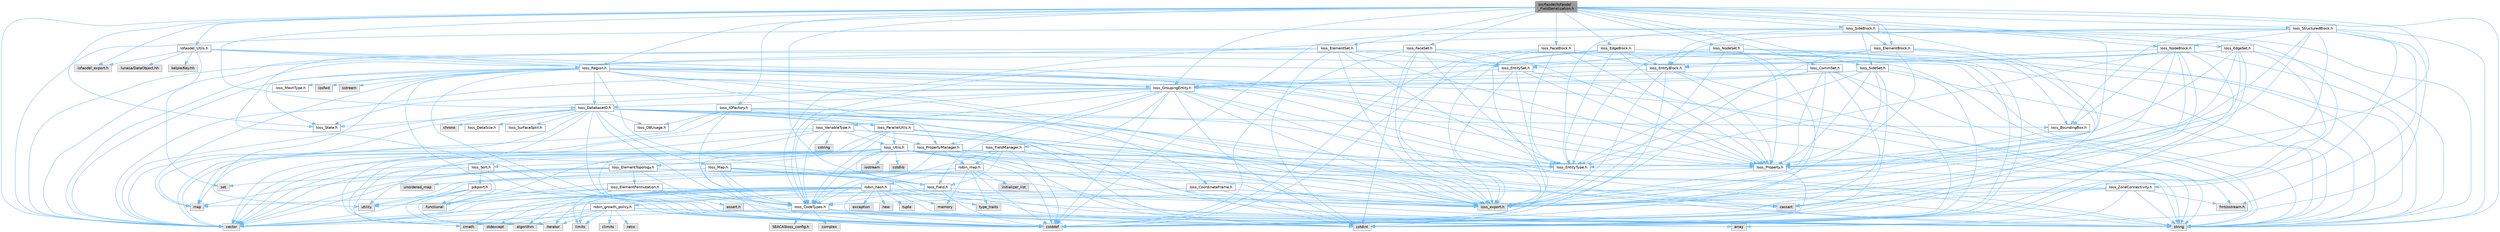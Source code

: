 digraph "src/faodel/Iofaodel_FieldSerialization.h"
{
 // INTERACTIVE_SVG=YES
 // LATEX_PDF_SIZE
  bgcolor="transparent";
  edge [fontname=Helvetica,fontsize=10,labelfontname=Helvetica,labelfontsize=10];
  node [fontname=Helvetica,fontsize=10,shape=box,height=0.2,width=0.4];
  Node1 [id="Node000001",label="src/faodel/Iofaodel\l_FieldSerialization.h",height=0.2,width=0.4,color="gray40", fillcolor="grey60", style="filled", fontcolor="black",tooltip=" "];
  Node1 -> Node2 [id="edge1_Node000001_Node000002",color="steelblue1",style="solid",tooltip=" "];
  Node2 [id="Node000002",label="iofaodel_export.h",height=0.2,width=0.4,color="grey60", fillcolor="#E0E0E0", style="filled",tooltip=" "];
  Node1 -> Node3 [id="edge2_Node000001_Node000003",color="steelblue1",style="solid",tooltip=" "];
  Node3 [id="Node000003",label="Iofaodel_Utils.h",height=0.2,width=0.4,color="grey40", fillcolor="white", style="filled",URL="$Iofaodel__Utils_8h.html",tooltip=" "];
  Node3 -> Node2 [id="edge3_Node000003_Node000002",color="steelblue1",style="solid",tooltip=" "];
  Node3 -> Node4 [id="edge4_Node000003_Node000004",color="steelblue1",style="solid",tooltip=" "];
  Node4 [id="Node000004",label="Ioss_GroupingEntity.h",height=0.2,width=0.4,color="grey40", fillcolor="white", style="filled",URL="$Ioss__GroupingEntity_8h.html",tooltip=" "];
  Node4 -> Node5 [id="edge5_Node000004_Node000005",color="steelblue1",style="solid",tooltip=" "];
  Node5 [id="Node000005",label="ioss_export.h",height=0.2,width=0.4,color="grey60", fillcolor="#E0E0E0", style="filled",tooltip=" "];
  Node4 -> Node6 [id="edge6_Node000004_Node000006",color="steelblue1",style="solid",tooltip=" "];
  Node6 [id="Node000006",label="Ioss_CodeTypes.h",height=0.2,width=0.4,color="grey40", fillcolor="white", style="filled",URL="$Ioss__CodeTypes_8h.html",tooltip=" "];
  Node6 -> Node7 [id="edge7_Node000006_Node000007",color="steelblue1",style="solid",tooltip=" "];
  Node7 [id="Node000007",label="array",height=0.2,width=0.4,color="grey60", fillcolor="#E0E0E0", style="filled",tooltip=" "];
  Node6 -> Node8 [id="edge8_Node000006_Node000008",color="steelblue1",style="solid",tooltip=" "];
  Node8 [id="Node000008",label="cstddef",height=0.2,width=0.4,color="grey60", fillcolor="#E0E0E0", style="filled",tooltip=" "];
  Node6 -> Node9 [id="edge9_Node000006_Node000009",color="steelblue1",style="solid",tooltip=" "];
  Node9 [id="Node000009",label="cstdint",height=0.2,width=0.4,color="grey60", fillcolor="#E0E0E0", style="filled",tooltip=" "];
  Node6 -> Node10 [id="edge10_Node000006_Node000010",color="steelblue1",style="solid",tooltip=" "];
  Node10 [id="Node000010",label="string",height=0.2,width=0.4,color="grey60", fillcolor="#E0E0E0", style="filled",tooltip=" "];
  Node6 -> Node11 [id="edge11_Node000006_Node000011",color="steelblue1",style="solid",tooltip=" "];
  Node11 [id="Node000011",label="vector",height=0.2,width=0.4,color="grey60", fillcolor="#E0E0E0", style="filled",tooltip=" "];
  Node6 -> Node12 [id="edge12_Node000006_Node000012",color="steelblue1",style="solid",tooltip=" "];
  Node12 [id="Node000012",label="SEACASIoss_config.h",height=0.2,width=0.4,color="grey60", fillcolor="#E0E0E0", style="filled",tooltip=" "];
  Node6 -> Node13 [id="edge13_Node000006_Node000013",color="steelblue1",style="solid",tooltip=" "];
  Node13 [id="Node000013",label="complex",height=0.2,width=0.4,color="grey60", fillcolor="#E0E0E0", style="filled",tooltip=" "];
  Node4 -> Node14 [id="edge14_Node000004_Node000014",color="steelblue1",style="solid",tooltip=" "];
  Node14 [id="Node000014",label="Ioss_DatabaseIO.h",height=0.2,width=0.4,color="grey40", fillcolor="white", style="filled",URL="$Ioss__DatabaseIO_8h.html",tooltip=" "];
  Node14 -> Node5 [id="edge15_Node000014_Node000005",color="steelblue1",style="solid",tooltip=" "];
  Node14 -> Node15 [id="edge16_Node000014_Node000015",color="steelblue1",style="solid",tooltip=" "];
  Node15 [id="Node000015",label="Ioss_BoundingBox.h",height=0.2,width=0.4,color="grey40", fillcolor="white", style="filled",URL="$Ioss__BoundingBox_8h.html",tooltip=" "];
  Node15 -> Node5 [id="edge17_Node000015_Node000005",color="steelblue1",style="solid",tooltip=" "];
  Node14 -> Node6 [id="edge18_Node000014_Node000006",color="steelblue1",style="solid",tooltip=" "];
  Node14 -> Node16 [id="edge19_Node000014_Node000016",color="steelblue1",style="solid",tooltip=" "];
  Node16 [id="Node000016",label="Ioss_DBUsage.h",height=0.2,width=0.4,color="grey40", fillcolor="white", style="filled",URL="$Ioss__DBUsage_8h.html",tooltip=" "];
  Node14 -> Node17 [id="edge20_Node000014_Node000017",color="steelblue1",style="solid",tooltip=" "];
  Node17 [id="Node000017",label="Ioss_DataSize.h",height=0.2,width=0.4,color="grey40", fillcolor="white", style="filled",URL="$Ioss__DataSize_8h.html",tooltip=" "];
  Node14 -> Node18 [id="edge21_Node000014_Node000018",color="steelblue1",style="solid",tooltip=" "];
  Node18 [id="Node000018",label="Ioss_EntityType.h",height=0.2,width=0.4,color="grey40", fillcolor="white", style="filled",URL="$Ioss__EntityType_8h.html",tooltip=" "];
  Node14 -> Node19 [id="edge22_Node000014_Node000019",color="steelblue1",style="solid",tooltip=" "];
  Node19 [id="Node000019",label="Ioss_Map.h",height=0.2,width=0.4,color="grey40", fillcolor="white", style="filled",URL="$Ioss__Map_8h.html",tooltip=" "];
  Node19 -> Node5 [id="edge23_Node000019_Node000005",color="steelblue1",style="solid",tooltip=" "];
  Node19 -> Node6 [id="edge24_Node000019_Node000006",color="steelblue1",style="solid",tooltip=" "];
  Node19 -> Node20 [id="edge25_Node000019_Node000020",color="steelblue1",style="solid",tooltip=" "];
  Node20 [id="Node000020",label="Ioss_Field.h",height=0.2,width=0.4,color="grey40", fillcolor="white", style="filled",URL="$Ioss__Field_8h.html",tooltip=" "];
  Node20 -> Node5 [id="edge26_Node000020_Node000005",color="steelblue1",style="solid",tooltip=" "];
  Node20 -> Node6 [id="edge27_Node000020_Node000006",color="steelblue1",style="solid",tooltip=" "];
  Node20 -> Node8 [id="edge28_Node000020_Node000008",color="steelblue1",style="solid",tooltip=" "];
  Node20 -> Node10 [id="edge29_Node000020_Node000010",color="steelblue1",style="solid",tooltip=" "];
  Node20 -> Node11 [id="edge30_Node000020_Node000011",color="steelblue1",style="solid",tooltip=" "];
  Node19 -> Node8 [id="edge31_Node000019_Node000008",color="steelblue1",style="solid",tooltip=" "];
  Node19 -> Node9 [id="edge32_Node000019_Node000009",color="steelblue1",style="solid",tooltip=" "];
  Node19 -> Node10 [id="edge33_Node000019_Node000010",color="steelblue1",style="solid",tooltip=" "];
  Node19 -> Node11 [id="edge34_Node000019_Node000011",color="steelblue1",style="solid",tooltip=" "];
  Node19 -> Node21 [id="edge35_Node000019_Node000021",color="steelblue1",style="solid",tooltip=" "];
  Node21 [id="Node000021",label="unordered_map",height=0.2,width=0.4,color="grey60", fillcolor="#E0E0E0", style="filled",tooltip=" "];
  Node14 -> Node22 [id="edge36_Node000014_Node000022",color="steelblue1",style="solid",tooltip=" "];
  Node22 [id="Node000022",label="Ioss_ParallelUtils.h",height=0.2,width=0.4,color="grey40", fillcolor="white", style="filled",URL="$Ioss__ParallelUtils_8h.html",tooltip=" "];
  Node22 -> Node5 [id="edge37_Node000022_Node000005",color="steelblue1",style="solid",tooltip=" "];
  Node22 -> Node6 [id="edge38_Node000022_Node000006",color="steelblue1",style="solid",tooltip=" "];
  Node22 -> Node23 [id="edge39_Node000022_Node000023",color="steelblue1",style="solid",tooltip=" "];
  Node23 [id="Node000023",label="Ioss_Utils.h",height=0.2,width=0.4,color="grey40", fillcolor="white", style="filled",URL="$Ioss__Utils_8h.html",tooltip=" "];
  Node23 -> Node5 [id="edge40_Node000023_Node000005",color="steelblue1",style="solid",tooltip=" "];
  Node23 -> Node6 [id="edge41_Node000023_Node000006",color="steelblue1",style="solid",tooltip=" "];
  Node23 -> Node24 [id="edge42_Node000023_Node000024",color="steelblue1",style="solid",tooltip=" "];
  Node24 [id="Node000024",label="Ioss_ElementTopology.h",height=0.2,width=0.4,color="grey40", fillcolor="white", style="filled",URL="$Ioss__ElementTopology_8h.html",tooltip=" "];
  Node24 -> Node5 [id="edge43_Node000024_Node000005",color="steelblue1",style="solid",tooltip=" "];
  Node24 -> Node6 [id="edge44_Node000024_Node000006",color="steelblue1",style="solid",tooltip=" "];
  Node24 -> Node25 [id="edge45_Node000024_Node000025",color="steelblue1",style="solid",tooltip=" "];
  Node25 [id="Node000025",label="Ioss_ElementPermutation.h",height=0.2,width=0.4,color="grey40", fillcolor="white", style="filled",URL="$Ioss__ElementPermutation_8h.html",tooltip=" "];
  Node25 -> Node5 [id="edge46_Node000025_Node000005",color="steelblue1",style="solid",tooltip=" "];
  Node25 -> Node6 [id="edge47_Node000025_Node000006",color="steelblue1",style="solid",tooltip=" "];
  Node25 -> Node26 [id="edge48_Node000025_Node000026",color="steelblue1",style="solid",tooltip=" "];
  Node26 [id="Node000026",label="assert.h",height=0.2,width=0.4,color="grey60", fillcolor="#E0E0E0", style="filled",tooltip=" "];
  Node25 -> Node27 [id="edge49_Node000025_Node000027",color="steelblue1",style="solid",tooltip=" "];
  Node27 [id="Node000027",label="limits",height=0.2,width=0.4,color="grey60", fillcolor="#E0E0E0", style="filled",tooltip=" "];
  Node25 -> Node28 [id="edge50_Node000025_Node000028",color="steelblue1",style="solid",tooltip=" "];
  Node28 [id="Node000028",label="map",height=0.2,width=0.4,color="grey60", fillcolor="#E0E0E0", style="filled",tooltip=" "];
  Node25 -> Node10 [id="edge51_Node000025_Node000010",color="steelblue1",style="solid",tooltip=" "];
  Node25 -> Node11 [id="edge52_Node000025_Node000011",color="steelblue1",style="solid",tooltip=" "];
  Node24 -> Node28 [id="edge53_Node000024_Node000028",color="steelblue1",style="solid",tooltip=" "];
  Node24 -> Node29 [id="edge54_Node000024_Node000029",color="steelblue1",style="solid",tooltip=" "];
  Node29 [id="Node000029",label="set",height=0.2,width=0.4,color="grey60", fillcolor="#E0E0E0", style="filled",tooltip=" "];
  Node24 -> Node10 [id="edge55_Node000024_Node000010",color="steelblue1",style="solid",tooltip=" "];
  Node24 -> Node11 [id="edge56_Node000024_Node000011",color="steelblue1",style="solid",tooltip=" "];
  Node23 -> Node18 [id="edge57_Node000023_Node000018",color="steelblue1",style="solid",tooltip=" "];
  Node23 -> Node20 [id="edge58_Node000023_Node000020",color="steelblue1",style="solid",tooltip=" "];
  Node23 -> Node30 [id="edge59_Node000023_Node000030",color="steelblue1",style="solid",tooltip=" "];
  Node30 [id="Node000030",label="Ioss_Property.h",height=0.2,width=0.4,color="grey40", fillcolor="white", style="filled",URL="$Ioss__Property_8h.html",tooltip=" "];
  Node30 -> Node5 [id="edge60_Node000030_Node000005",color="steelblue1",style="solid",tooltip=" "];
  Node30 -> Node9 [id="edge61_Node000030_Node000009",color="steelblue1",style="solid",tooltip=" "];
  Node30 -> Node10 [id="edge62_Node000030_Node000010",color="steelblue1",style="solid",tooltip=" "];
  Node30 -> Node11 [id="edge63_Node000030_Node000011",color="steelblue1",style="solid",tooltip=" "];
  Node23 -> Node31 [id="edge64_Node000023_Node000031",color="steelblue1",style="solid",tooltip=" "];
  Node31 [id="Node000031",label="Ioss_Sort.h",height=0.2,width=0.4,color="grey40", fillcolor="white", style="filled",URL="$Ioss__Sort_8h.html",tooltip=" "];
  Node31 -> Node32 [id="edge65_Node000031_Node000032",color="steelblue1",style="solid",tooltip=" "];
  Node32 [id="Node000032",label="pdqsort.h",height=0.2,width=0.4,color="grey40", fillcolor="white", style="filled",URL="$pdqsort_8h.html",tooltip=" "];
  Node32 -> Node33 [id="edge66_Node000032_Node000033",color="steelblue1",style="solid",tooltip=" "];
  Node33 [id="Node000033",label="algorithm",height=0.2,width=0.4,color="grey60", fillcolor="#E0E0E0", style="filled",tooltip=" "];
  Node32 -> Node8 [id="edge67_Node000032_Node000008",color="steelblue1",style="solid",tooltip=" "];
  Node32 -> Node34 [id="edge68_Node000032_Node000034",color="steelblue1",style="solid",tooltip=" "];
  Node34 [id="Node000034",label="functional",height=0.2,width=0.4,color="grey60", fillcolor="#E0E0E0", style="filled",tooltip=" "];
  Node32 -> Node35 [id="edge69_Node000032_Node000035",color="steelblue1",style="solid",tooltip=" "];
  Node35 [id="Node000035",label="iterator",height=0.2,width=0.4,color="grey60", fillcolor="#E0E0E0", style="filled",tooltip=" "];
  Node32 -> Node36 [id="edge70_Node000032_Node000036",color="steelblue1",style="solid",tooltip=" "];
  Node36 [id="Node000036",label="utility",height=0.2,width=0.4,color="grey60", fillcolor="#E0E0E0", style="filled",tooltip=" "];
  Node31 -> Node8 [id="edge71_Node000031_Node000008",color="steelblue1",style="solid",tooltip=" "];
  Node31 -> Node11 [id="edge72_Node000031_Node000011",color="steelblue1",style="solid",tooltip=" "];
  Node23 -> Node33 [id="edge73_Node000023_Node000033",color="steelblue1",style="solid",tooltip=" "];
  Node23 -> Node37 [id="edge74_Node000023_Node000037",color="steelblue1",style="solid",tooltip=" "];
  Node37 [id="Node000037",label="cassert",height=0.2,width=0.4,color="grey60", fillcolor="#E0E0E0", style="filled",tooltip=" "];
  Node23 -> Node38 [id="edge75_Node000023_Node000038",color="steelblue1",style="solid",tooltip=" "];
  Node38 [id="Node000038",label="cmath",height=0.2,width=0.4,color="grey60", fillcolor="#E0E0E0", style="filled",tooltip=" "];
  Node23 -> Node8 [id="edge76_Node000023_Node000008",color="steelblue1",style="solid",tooltip=" "];
  Node23 -> Node9 [id="edge77_Node000023_Node000009",color="steelblue1",style="solid",tooltip=" "];
  Node23 -> Node39 [id="edge78_Node000023_Node000039",color="steelblue1",style="solid",tooltip=" "];
  Node39 [id="Node000039",label="cstdlib",height=0.2,width=0.4,color="grey60", fillcolor="#E0E0E0", style="filled",tooltip=" "];
  Node23 -> Node40 [id="edge79_Node000023_Node000040",color="steelblue1",style="solid",tooltip=" "];
  Node40 [id="Node000040",label="iostream",height=0.2,width=0.4,color="grey60", fillcolor="#E0E0E0", style="filled",tooltip=" "];
  Node23 -> Node41 [id="edge80_Node000023_Node000041",color="steelblue1",style="solid",tooltip=" "];
  Node41 [id="Node000041",label="stdexcept",height=0.2,width=0.4,color="grey60", fillcolor="#E0E0E0", style="filled",tooltip=" "];
  Node23 -> Node10 [id="edge81_Node000023_Node000010",color="steelblue1",style="solid",tooltip=" "];
  Node23 -> Node11 [id="edge82_Node000023_Node000011",color="steelblue1",style="solid",tooltip=" "];
  Node22 -> Node37 [id="edge83_Node000022_Node000037",color="steelblue1",style="solid",tooltip=" "];
  Node22 -> Node8 [id="edge84_Node000022_Node000008",color="steelblue1",style="solid",tooltip=" "];
  Node22 -> Node10 [id="edge85_Node000022_Node000010",color="steelblue1",style="solid",tooltip=" "];
  Node22 -> Node11 [id="edge86_Node000022_Node000011",color="steelblue1",style="solid",tooltip=" "];
  Node14 -> Node42 [id="edge87_Node000014_Node000042",color="steelblue1",style="solid",tooltip=" "];
  Node42 [id="Node000042",label="Ioss_PropertyManager.h",height=0.2,width=0.4,color="grey40", fillcolor="white", style="filled",URL="$Ioss__PropertyManager_8h.html",tooltip=" "];
  Node42 -> Node5 [id="edge88_Node000042_Node000005",color="steelblue1",style="solid",tooltip=" "];
  Node42 -> Node6 [id="edge89_Node000042_Node000006",color="steelblue1",style="solid",tooltip=" "];
  Node42 -> Node30 [id="edge90_Node000042_Node000030",color="steelblue1",style="solid",tooltip=" "];
  Node42 -> Node8 [id="edge91_Node000042_Node000008",color="steelblue1",style="solid",tooltip=" "];
  Node42 -> Node10 [id="edge92_Node000042_Node000010",color="steelblue1",style="solid",tooltip=" "];
  Node42 -> Node11 [id="edge93_Node000042_Node000011",color="steelblue1",style="solid",tooltip=" "];
  Node42 -> Node43 [id="edge94_Node000042_Node000043",color="steelblue1",style="solid",tooltip=" "];
  Node43 [id="Node000043",label="robin_map.h",height=0.2,width=0.4,color="grey40", fillcolor="white", style="filled",URL="$robin__map_8h.html",tooltip=" "];
  Node43 -> Node8 [id="edge95_Node000043_Node000008",color="steelblue1",style="solid",tooltip=" "];
  Node43 -> Node34 [id="edge96_Node000043_Node000034",color="steelblue1",style="solid",tooltip=" "];
  Node43 -> Node44 [id="edge97_Node000043_Node000044",color="steelblue1",style="solid",tooltip=" "];
  Node44 [id="Node000044",label="initializer_list",height=0.2,width=0.4,color="grey60", fillcolor="#E0E0E0", style="filled",tooltip=" "];
  Node43 -> Node45 [id="edge98_Node000043_Node000045",color="steelblue1",style="solid",tooltip=" "];
  Node45 [id="Node000045",label="memory",height=0.2,width=0.4,color="grey60", fillcolor="#E0E0E0", style="filled",tooltip=" "];
  Node43 -> Node46 [id="edge99_Node000043_Node000046",color="steelblue1",style="solid",tooltip=" "];
  Node46 [id="Node000046",label="type_traits",height=0.2,width=0.4,color="grey60", fillcolor="#E0E0E0", style="filled",tooltip=" "];
  Node43 -> Node36 [id="edge100_Node000043_Node000036",color="steelblue1",style="solid",tooltip=" "];
  Node43 -> Node47 [id="edge101_Node000043_Node000047",color="steelblue1",style="solid",tooltip=" "];
  Node47 [id="Node000047",label="robin_hash.h",height=0.2,width=0.4,color="grey40", fillcolor="white", style="filled",URL="$robin__hash_8h.html",tooltip=" "];
  Node47 -> Node33 [id="edge102_Node000047_Node000033",color="steelblue1",style="solid",tooltip=" "];
  Node47 -> Node37 [id="edge103_Node000047_Node000037",color="steelblue1",style="solid",tooltip=" "];
  Node47 -> Node38 [id="edge104_Node000047_Node000038",color="steelblue1",style="solid",tooltip=" "];
  Node47 -> Node8 [id="edge105_Node000047_Node000008",color="steelblue1",style="solid",tooltip=" "];
  Node47 -> Node9 [id="edge106_Node000047_Node000009",color="steelblue1",style="solid",tooltip=" "];
  Node47 -> Node48 [id="edge107_Node000047_Node000048",color="steelblue1",style="solid",tooltip=" "];
  Node48 [id="Node000048",label="exception",height=0.2,width=0.4,color="grey60", fillcolor="#E0E0E0", style="filled",tooltip=" "];
  Node47 -> Node35 [id="edge108_Node000047_Node000035",color="steelblue1",style="solid",tooltip=" "];
  Node47 -> Node27 [id="edge109_Node000047_Node000027",color="steelblue1",style="solid",tooltip=" "];
  Node47 -> Node45 [id="edge110_Node000047_Node000045",color="steelblue1",style="solid",tooltip=" "];
  Node47 -> Node49 [id="edge111_Node000047_Node000049",color="steelblue1",style="solid",tooltip=" "];
  Node49 [id="Node000049",label="new",height=0.2,width=0.4,color="grey60", fillcolor="#E0E0E0", style="filled",tooltip=" "];
  Node47 -> Node41 [id="edge112_Node000047_Node000041",color="steelblue1",style="solid",tooltip=" "];
  Node47 -> Node50 [id="edge113_Node000047_Node000050",color="steelblue1",style="solid",tooltip=" "];
  Node50 [id="Node000050",label="tuple",height=0.2,width=0.4,color="grey60", fillcolor="#E0E0E0", style="filled",tooltip=" "];
  Node47 -> Node46 [id="edge114_Node000047_Node000046",color="steelblue1",style="solid",tooltip=" "];
  Node47 -> Node36 [id="edge115_Node000047_Node000036",color="steelblue1",style="solid",tooltip=" "];
  Node47 -> Node11 [id="edge116_Node000047_Node000011",color="steelblue1",style="solid",tooltip=" "];
  Node47 -> Node51 [id="edge117_Node000047_Node000051",color="steelblue1",style="solid",tooltip=" "];
  Node51 [id="Node000051",label="robin_growth_policy.h",height=0.2,width=0.4,color="grey40", fillcolor="white", style="filled",URL="$robin__growth__policy_8h.html",tooltip=" "];
  Node51 -> Node33 [id="edge118_Node000051_Node000033",color="steelblue1",style="solid",tooltip=" "];
  Node51 -> Node7 [id="edge119_Node000051_Node000007",color="steelblue1",style="solid",tooltip=" "];
  Node51 -> Node52 [id="edge120_Node000051_Node000052",color="steelblue1",style="solid",tooltip=" "];
  Node52 [id="Node000052",label="climits",height=0.2,width=0.4,color="grey60", fillcolor="#E0E0E0", style="filled",tooltip=" "];
  Node51 -> Node38 [id="edge121_Node000051_Node000038",color="steelblue1",style="solid",tooltip=" "];
  Node51 -> Node8 [id="edge122_Node000051_Node000008",color="steelblue1",style="solid",tooltip=" "];
  Node51 -> Node9 [id="edge123_Node000051_Node000009",color="steelblue1",style="solid",tooltip=" "];
  Node51 -> Node35 [id="edge124_Node000051_Node000035",color="steelblue1",style="solid",tooltip=" "];
  Node51 -> Node27 [id="edge125_Node000051_Node000027",color="steelblue1",style="solid",tooltip=" "];
  Node51 -> Node53 [id="edge126_Node000051_Node000053",color="steelblue1",style="solid",tooltip=" "];
  Node53 [id="Node000053",label="ratio",height=0.2,width=0.4,color="grey60", fillcolor="#E0E0E0", style="filled",tooltip=" "];
  Node51 -> Node41 [id="edge127_Node000051_Node000041",color="steelblue1",style="solid",tooltip=" "];
  Node14 -> Node54 [id="edge128_Node000014_Node000054",color="steelblue1",style="solid",tooltip=" "];
  Node54 [id="Node000054",label="Ioss_State.h",height=0.2,width=0.4,color="grey40", fillcolor="white", style="filled",URL="$Ioss__State_8h.html",tooltip=" "];
  Node14 -> Node55 [id="edge129_Node000014_Node000055",color="steelblue1",style="solid",tooltip=" "];
  Node55 [id="Node000055",label="Ioss_SurfaceSplit.h",height=0.2,width=0.4,color="grey40", fillcolor="white", style="filled",URL="$Ioss__SurfaceSplit_8h.html",tooltip=" "];
  Node14 -> Node56 [id="edge130_Node000014_Node000056",color="steelblue1",style="solid",tooltip=" "];
  Node56 [id="Node000056",label="chrono",height=0.2,width=0.4,color="grey60", fillcolor="#E0E0E0", style="filled",tooltip=" "];
  Node14 -> Node8 [id="edge131_Node000014_Node000008",color="steelblue1",style="solid",tooltip=" "];
  Node14 -> Node9 [id="edge132_Node000014_Node000009",color="steelblue1",style="solid",tooltip=" "];
  Node14 -> Node28 [id="edge133_Node000014_Node000028",color="steelblue1",style="solid",tooltip=" "];
  Node14 -> Node10 [id="edge134_Node000014_Node000010",color="steelblue1",style="solid",tooltip=" "];
  Node14 -> Node36 [id="edge135_Node000014_Node000036",color="steelblue1",style="solid",tooltip=" "];
  Node14 -> Node11 [id="edge136_Node000014_Node000011",color="steelblue1",style="solid",tooltip=" "];
  Node4 -> Node18 [id="edge137_Node000004_Node000018",color="steelblue1",style="solid",tooltip=" "];
  Node4 -> Node20 [id="edge138_Node000004_Node000020",color="steelblue1",style="solid",tooltip=" "];
  Node4 -> Node57 [id="edge139_Node000004_Node000057",color="steelblue1",style="solid",tooltip=" "];
  Node57 [id="Node000057",label="Ioss_FieldManager.h",height=0.2,width=0.4,color="grey40", fillcolor="white", style="filled",URL="$Ioss__FieldManager_8h.html",tooltip=" "];
  Node57 -> Node5 [id="edge140_Node000057_Node000005",color="steelblue1",style="solid",tooltip=" "];
  Node57 -> Node6 [id="edge141_Node000057_Node000006",color="steelblue1",style="solid",tooltip=" "];
  Node57 -> Node20 [id="edge142_Node000057_Node000020",color="steelblue1",style="solid",tooltip=" "];
  Node57 -> Node8 [id="edge143_Node000057_Node000008",color="steelblue1",style="solid",tooltip=" "];
  Node57 -> Node10 [id="edge144_Node000057_Node000010",color="steelblue1",style="solid",tooltip=" "];
  Node57 -> Node11 [id="edge145_Node000057_Node000011",color="steelblue1",style="solid",tooltip=" "];
  Node57 -> Node43 [id="edge146_Node000057_Node000043",color="steelblue1",style="solid",tooltip=" "];
  Node4 -> Node30 [id="edge147_Node000004_Node000030",color="steelblue1",style="solid",tooltip=" "];
  Node4 -> Node42 [id="edge148_Node000004_Node000042",color="steelblue1",style="solid",tooltip=" "];
  Node4 -> Node54 [id="edge149_Node000004_Node000054",color="steelblue1",style="solid",tooltip=" "];
  Node4 -> Node58 [id="edge150_Node000004_Node000058",color="steelblue1",style="solid",tooltip=" "];
  Node58 [id="Node000058",label="Ioss_VariableType.h",height=0.2,width=0.4,color="grey40", fillcolor="white", style="filled",URL="$Ioss__VariableType_8h.html",tooltip=" "];
  Node58 -> Node5 [id="edge151_Node000058_Node000005",color="steelblue1",style="solid",tooltip=" "];
  Node58 -> Node6 [id="edge152_Node000058_Node000006",color="steelblue1",style="solid",tooltip=" "];
  Node58 -> Node23 [id="edge153_Node000058_Node000023",color="steelblue1",style="solid",tooltip=" "];
  Node58 -> Node59 [id="edge154_Node000058_Node000059",color="steelblue1",style="solid",tooltip=" "];
  Node59 [id="Node000059",label="cstring",height=0.2,width=0.4,color="grey60", fillcolor="#E0E0E0", style="filled",tooltip=" "];
  Node58 -> Node34 [id="edge155_Node000058_Node000034",color="steelblue1",style="solid",tooltip=" "];
  Node58 -> Node28 [id="edge156_Node000058_Node000028",color="steelblue1",style="solid",tooltip=" "];
  Node58 -> Node10 [id="edge157_Node000058_Node000010",color="steelblue1",style="solid",tooltip=" "];
  Node58 -> Node11 [id="edge158_Node000058_Node000011",color="steelblue1",style="solid",tooltip=" "];
  Node4 -> Node8 [id="edge159_Node000004_Node000008",color="steelblue1",style="solid",tooltip=" "];
  Node4 -> Node9 [id="edge160_Node000004_Node000009",color="steelblue1",style="solid",tooltip=" "];
  Node4 -> Node10 [id="edge161_Node000004_Node000010",color="steelblue1",style="solid",tooltip=" "];
  Node4 -> Node11 [id="edge162_Node000004_Node000011",color="steelblue1",style="solid",tooltip=" "];
  Node3 -> Node30 [id="edge163_Node000003_Node000030",color="steelblue1",style="solid",tooltip=" "];
  Node3 -> Node60 [id="edge164_Node000003_Node000060",color="steelblue1",style="solid",tooltip=" "];
  Node60 [id="Node000060",label="Ioss_Region.h",height=0.2,width=0.4,color="grey40", fillcolor="white", style="filled",URL="$Ioss__Region_8h.html",tooltip=" "];
  Node60 -> Node5 [id="edge165_Node000060_Node000005",color="steelblue1",style="solid",tooltip=" "];
  Node60 -> Node61 [id="edge166_Node000060_Node000061",color="steelblue1",style="solid",tooltip=" "];
  Node61 [id="Node000061",label="Ioss_CoordinateFrame.h",height=0.2,width=0.4,color="grey40", fillcolor="white", style="filled",URL="$Ioss__CoordinateFrame_8h.html",tooltip=" "];
  Node61 -> Node5 [id="edge167_Node000061_Node000005",color="steelblue1",style="solid",tooltip=" "];
  Node61 -> Node9 [id="edge168_Node000061_Node000009",color="steelblue1",style="solid",tooltip=" "];
  Node61 -> Node11 [id="edge169_Node000061_Node000011",color="steelblue1",style="solid",tooltip=" "];
  Node60 -> Node14 [id="edge170_Node000060_Node000014",color="steelblue1",style="solid",tooltip=" "];
  Node60 -> Node18 [id="edge171_Node000060_Node000018",color="steelblue1",style="solid",tooltip=" "];
  Node60 -> Node20 [id="edge172_Node000060_Node000020",color="steelblue1",style="solid",tooltip=" "];
  Node60 -> Node4 [id="edge173_Node000060_Node000004",color="steelblue1",style="solid",tooltip=" "];
  Node60 -> Node62 [id="edge174_Node000060_Node000062",color="steelblue1",style="solid",tooltip=" "];
  Node62 [id="Node000062",label="Ioss_MeshType.h",height=0.2,width=0.4,color="grey40", fillcolor="white", style="filled",URL="$Ioss__MeshType_8h.html",tooltip=" "];
  Node60 -> Node30 [id="edge175_Node000060_Node000030",color="steelblue1",style="solid",tooltip=" "];
  Node60 -> Node54 [id="edge176_Node000060_Node000054",color="steelblue1",style="solid",tooltip=" "];
  Node60 -> Node8 [id="edge177_Node000060_Node000008",color="steelblue1",style="solid",tooltip=" "];
  Node60 -> Node9 [id="edge178_Node000060_Node000009",color="steelblue1",style="solid",tooltip=" "];
  Node60 -> Node34 [id="edge179_Node000060_Node000034",color="steelblue1",style="solid",tooltip=" "];
  Node60 -> Node63 [id="edge180_Node000060_Node000063",color="steelblue1",style="solid",tooltip=" "];
  Node63 [id="Node000063",label="iosfwd",height=0.2,width=0.4,color="grey60", fillcolor="#E0E0E0", style="filled",tooltip=" "];
  Node60 -> Node28 [id="edge181_Node000060_Node000028",color="steelblue1",style="solid",tooltip=" "];
  Node60 -> Node10 [id="edge182_Node000060_Node000010",color="steelblue1",style="solid",tooltip=" "];
  Node60 -> Node36 [id="edge183_Node000060_Node000036",color="steelblue1",style="solid",tooltip=" "];
  Node60 -> Node11 [id="edge184_Node000060_Node000011",color="steelblue1",style="solid",tooltip=" "];
  Node60 -> Node64 [id="edge185_Node000060_Node000064",color="steelblue1",style="solid",tooltip=" "];
  Node64 [id="Node000064",label="sstream",height=0.2,width=0.4,color="grey60", fillcolor="#E0E0E0", style="filled",tooltip=" "];
  Node60 -> Node65 [id="edge186_Node000060_Node000065",color="steelblue1",style="solid",tooltip=" "];
  Node65 [id="Node000065",label="fmt/ostream.h",height=0.2,width=0.4,color="grey60", fillcolor="#E0E0E0", style="filled",tooltip=" "];
  Node3 -> Node66 [id="edge187_Node000003_Node000066",color="steelblue1",style="solid",tooltip=" "];
  Node66 [id="Node000066",label="kelpie/Key.hh",height=0.2,width=0.4,color="grey60", fillcolor="#E0E0E0", style="filled",tooltip=" "];
  Node3 -> Node67 [id="edge188_Node000003_Node000067",color="steelblue1",style="solid",tooltip=" "];
  Node67 [id="Node000067",label="lunasa/DataObject.hh",height=0.2,width=0.4,color="grey60", fillcolor="#E0E0E0", style="filled",tooltip=" "];
  Node3 -> Node29 [id="edge189_Node000003_Node000029",color="steelblue1",style="solid",tooltip=" "];
  Node1 -> Node68 [id="edge190_Node000001_Node000068",color="steelblue1",style="solid",tooltip=" "];
  Node68 [id="Node000068",label="Ioss_CommSet.h",height=0.2,width=0.4,color="grey40", fillcolor="white", style="filled",URL="$Ioss__CommSet_8h.html",tooltip=" "];
  Node68 -> Node5 [id="edge191_Node000068_Node000005",color="steelblue1",style="solid",tooltip=" "];
  Node68 -> Node18 [id="edge192_Node000068_Node000018",color="steelblue1",style="solid",tooltip=" "];
  Node68 -> Node4 [id="edge193_Node000068_Node000004",color="steelblue1",style="solid",tooltip=" "];
  Node68 -> Node30 [id="edge194_Node000068_Node000030",color="steelblue1",style="solid",tooltip=" "];
  Node68 -> Node8 [id="edge195_Node000068_Node000008",color="steelblue1",style="solid",tooltip=" "];
  Node68 -> Node9 [id="edge196_Node000068_Node000009",color="steelblue1",style="solid",tooltip=" "];
  Node68 -> Node10 [id="edge197_Node000068_Node000010",color="steelblue1",style="solid",tooltip=" "];
  Node1 -> Node14 [id="edge198_Node000001_Node000014",color="steelblue1",style="solid",tooltip=" "];
  Node1 -> Node69 [id="edge199_Node000001_Node000069",color="steelblue1",style="solid",tooltip=" "];
  Node69 [id="Node000069",label="Ioss_EdgeBlock.h",height=0.2,width=0.4,color="grey40", fillcolor="white", style="filled",URL="$Ioss__EdgeBlock_8h.html",tooltip=" "];
  Node69 -> Node5 [id="edge200_Node000069_Node000005",color="steelblue1",style="solid",tooltip=" "];
  Node69 -> Node18 [id="edge201_Node000069_Node000018",color="steelblue1",style="solid",tooltip=" "];
  Node69 -> Node70 [id="edge202_Node000069_Node000070",color="steelblue1",style="solid",tooltip=" "];
  Node70 [id="Node000070",label="Ioss_EntityBlock.h",height=0.2,width=0.4,color="grey40", fillcolor="white", style="filled",URL="$Ioss__EntityBlock_8h.html",tooltip=" "];
  Node70 -> Node5 [id="edge203_Node000070_Node000005",color="steelblue1",style="solid",tooltip=" "];
  Node70 -> Node4 [id="edge204_Node000070_Node000004",color="steelblue1",style="solid",tooltip=" "];
  Node70 -> Node30 [id="edge205_Node000070_Node000030",color="steelblue1",style="solid",tooltip=" "];
  Node70 -> Node8 [id="edge206_Node000070_Node000008",color="steelblue1",style="solid",tooltip=" "];
  Node70 -> Node10 [id="edge207_Node000070_Node000010",color="steelblue1",style="solid",tooltip=" "];
  Node69 -> Node30 [id="edge208_Node000069_Node000030",color="steelblue1",style="solid",tooltip=" "];
  Node69 -> Node8 [id="edge209_Node000069_Node000008",color="steelblue1",style="solid",tooltip=" "];
  Node69 -> Node9 [id="edge210_Node000069_Node000009",color="steelblue1",style="solid",tooltip=" "];
  Node69 -> Node10 [id="edge211_Node000069_Node000010",color="steelblue1",style="solid",tooltip=" "];
  Node1 -> Node71 [id="edge212_Node000001_Node000071",color="steelblue1",style="solid",tooltip=" "];
  Node71 [id="Node000071",label="Ioss_EdgeSet.h",height=0.2,width=0.4,color="grey40", fillcolor="white", style="filled",URL="$Ioss__EdgeSet_8h.html",tooltip=" "];
  Node71 -> Node5 [id="edge213_Node000071_Node000005",color="steelblue1",style="solid",tooltip=" "];
  Node71 -> Node18 [id="edge214_Node000071_Node000018",color="steelblue1",style="solid",tooltip=" "];
  Node71 -> Node30 [id="edge215_Node000071_Node000030",color="steelblue1",style="solid",tooltip=" "];
  Node71 -> Node72 [id="edge216_Node000071_Node000072",color="steelblue1",style="solid",tooltip=" "];
  Node72 [id="Node000072",label="Ioss_EntitySet.h",height=0.2,width=0.4,color="grey40", fillcolor="white", style="filled",URL="$Ioss__EntitySet_8h.html",tooltip=" "];
  Node72 -> Node5 [id="edge217_Node000072_Node000005",color="steelblue1",style="solid",tooltip=" "];
  Node72 -> Node4 [id="edge218_Node000072_Node000004",color="steelblue1",style="solid",tooltip=" "];
  Node72 -> Node30 [id="edge219_Node000072_Node000030",color="steelblue1",style="solid",tooltip=" "];
  Node72 -> Node8 [id="edge220_Node000072_Node000008",color="steelblue1",style="solid",tooltip=" "];
  Node72 -> Node10 [id="edge221_Node000072_Node000010",color="steelblue1",style="solid",tooltip=" "];
  Node71 -> Node8 [id="edge222_Node000071_Node000008",color="steelblue1",style="solid",tooltip=" "];
  Node71 -> Node9 [id="edge223_Node000071_Node000009",color="steelblue1",style="solid",tooltip=" "];
  Node71 -> Node10 [id="edge224_Node000071_Node000010",color="steelblue1",style="solid",tooltip=" "];
  Node71 -> Node11 [id="edge225_Node000071_Node000011",color="steelblue1",style="solid",tooltip=" "];
  Node1 -> Node73 [id="edge226_Node000001_Node000073",color="steelblue1",style="solid",tooltip=" "];
  Node73 [id="Node000073",label="Ioss_ElementBlock.h",height=0.2,width=0.4,color="grey40", fillcolor="white", style="filled",URL="$Ioss__ElementBlock_8h.html",tooltip=" "];
  Node73 -> Node5 [id="edge227_Node000073_Node000005",color="steelblue1",style="solid",tooltip=" "];
  Node73 -> Node15 [id="edge228_Node000073_Node000015",color="steelblue1",style="solid",tooltip=" "];
  Node73 -> Node6 [id="edge229_Node000073_Node000006",color="steelblue1",style="solid",tooltip=" "];
  Node73 -> Node70 [id="edge230_Node000073_Node000070",color="steelblue1",style="solid",tooltip=" "];
  Node73 -> Node30 [id="edge231_Node000073_Node000030",color="steelblue1",style="solid",tooltip=" "];
  Node73 -> Node37 [id="edge232_Node000073_Node000037",color="steelblue1",style="solid",tooltip=" "];
  Node73 -> Node10 [id="edge233_Node000073_Node000010",color="steelblue1",style="solid",tooltip=" "];
  Node1 -> Node74 [id="edge234_Node000001_Node000074",color="steelblue1",style="solid",tooltip=" "];
  Node74 [id="Node000074",label="Ioss_ElementSet.h",height=0.2,width=0.4,color="grey40", fillcolor="white", style="filled",URL="$Ioss__ElementSet_8h.html",tooltip=" "];
  Node74 -> Node5 [id="edge235_Node000074_Node000005",color="steelblue1",style="solid",tooltip=" "];
  Node74 -> Node18 [id="edge236_Node000074_Node000018",color="steelblue1",style="solid",tooltip=" "];
  Node74 -> Node30 [id="edge237_Node000074_Node000030",color="steelblue1",style="solid",tooltip=" "];
  Node74 -> Node72 [id="edge238_Node000074_Node000072",color="steelblue1",style="solid",tooltip=" "];
  Node74 -> Node8 [id="edge239_Node000074_Node000008",color="steelblue1",style="solid",tooltip=" "];
  Node74 -> Node9 [id="edge240_Node000074_Node000009",color="steelblue1",style="solid",tooltip=" "];
  Node74 -> Node10 [id="edge241_Node000074_Node000010",color="steelblue1",style="solid",tooltip=" "];
  Node74 -> Node11 [id="edge242_Node000074_Node000011",color="steelblue1",style="solid",tooltip=" "];
  Node1 -> Node75 [id="edge243_Node000001_Node000075",color="steelblue1",style="solid",tooltip=" "];
  Node75 [id="Node000075",label="Ioss_FaceBlock.h",height=0.2,width=0.4,color="grey40", fillcolor="white", style="filled",URL="$Ioss__FaceBlock_8h.html",tooltip=" "];
  Node75 -> Node5 [id="edge244_Node000075_Node000005",color="steelblue1",style="solid",tooltip=" "];
  Node75 -> Node18 [id="edge245_Node000075_Node000018",color="steelblue1",style="solid",tooltip=" "];
  Node75 -> Node70 [id="edge246_Node000075_Node000070",color="steelblue1",style="solid",tooltip=" "];
  Node75 -> Node30 [id="edge247_Node000075_Node000030",color="steelblue1",style="solid",tooltip=" "];
  Node75 -> Node8 [id="edge248_Node000075_Node000008",color="steelblue1",style="solid",tooltip=" "];
  Node75 -> Node9 [id="edge249_Node000075_Node000009",color="steelblue1",style="solid",tooltip=" "];
  Node75 -> Node10 [id="edge250_Node000075_Node000010",color="steelblue1",style="solid",tooltip=" "];
  Node1 -> Node76 [id="edge251_Node000001_Node000076",color="steelblue1",style="solid",tooltip=" "];
  Node76 [id="Node000076",label="Ioss_FaceSet.h",height=0.2,width=0.4,color="grey40", fillcolor="white", style="filled",URL="$Ioss__FaceSet_8h.html",tooltip=" "];
  Node76 -> Node5 [id="edge252_Node000076_Node000005",color="steelblue1",style="solid",tooltip=" "];
  Node76 -> Node18 [id="edge253_Node000076_Node000018",color="steelblue1",style="solid",tooltip=" "];
  Node76 -> Node30 [id="edge254_Node000076_Node000030",color="steelblue1",style="solid",tooltip=" "];
  Node76 -> Node72 [id="edge255_Node000076_Node000072",color="steelblue1",style="solid",tooltip=" "];
  Node76 -> Node8 [id="edge256_Node000076_Node000008",color="steelblue1",style="solid",tooltip=" "];
  Node76 -> Node9 [id="edge257_Node000076_Node000009",color="steelblue1",style="solid",tooltip=" "];
  Node76 -> Node10 [id="edge258_Node000076_Node000010",color="steelblue1",style="solid",tooltip=" "];
  Node76 -> Node11 [id="edge259_Node000076_Node000011",color="steelblue1",style="solid",tooltip=" "];
  Node1 -> Node20 [id="edge260_Node000001_Node000020",color="steelblue1",style="solid",tooltip=" "];
  Node1 -> Node4 [id="edge261_Node000001_Node000004",color="steelblue1",style="solid",tooltip=" "];
  Node1 -> Node77 [id="edge262_Node000001_Node000077",color="steelblue1",style="solid",tooltip=" "];
  Node77 [id="Node000077",label="Ioss_IOFactory.h",height=0.2,width=0.4,color="grey40", fillcolor="white", style="filled",URL="$Ioss__IOFactory_8h.html",tooltip=" "];
  Node77 -> Node5 [id="edge263_Node000077_Node000005",color="steelblue1",style="solid",tooltip=" "];
  Node77 -> Node6 [id="edge264_Node000077_Node000006",color="steelblue1",style="solid",tooltip=" "];
  Node77 -> Node10 [id="edge265_Node000077_Node000010",color="steelblue1",style="solid",tooltip=" "];
  Node77 -> Node16 [id="edge266_Node000077_Node000016",color="steelblue1",style="solid",tooltip=" "];
  Node77 -> Node22 [id="edge267_Node000077_Node000022",color="steelblue1",style="solid",tooltip=" "];
  Node77 -> Node42 [id="edge268_Node000077_Node000042",color="steelblue1",style="solid",tooltip=" "];
  Node77 -> Node28 [id="edge269_Node000077_Node000028",color="steelblue1",style="solid",tooltip=" "];
  Node77 -> Node11 [id="edge270_Node000077_Node000011",color="steelblue1",style="solid",tooltip=" "];
  Node1 -> Node78 [id="edge271_Node000001_Node000078",color="steelblue1",style="solid",tooltip=" "];
  Node78 [id="Node000078",label="Ioss_NodeBlock.h",height=0.2,width=0.4,color="grey40", fillcolor="white", style="filled",URL="$Ioss__NodeBlock_8h.html",tooltip=" "];
  Node78 -> Node5 [id="edge272_Node000078_Node000005",color="steelblue1",style="solid",tooltip=" "];
  Node78 -> Node15 [id="edge273_Node000078_Node000015",color="steelblue1",style="solid",tooltip=" "];
  Node78 -> Node70 [id="edge274_Node000078_Node000070",color="steelblue1",style="solid",tooltip=" "];
  Node78 -> Node18 [id="edge275_Node000078_Node000018",color="steelblue1",style="solid",tooltip=" "];
  Node78 -> Node30 [id="edge276_Node000078_Node000030",color="steelblue1",style="solid",tooltip=" "];
  Node78 -> Node8 [id="edge277_Node000078_Node000008",color="steelblue1",style="solid",tooltip=" "];
  Node78 -> Node9 [id="edge278_Node000078_Node000009",color="steelblue1",style="solid",tooltip=" "];
  Node78 -> Node10 [id="edge279_Node000078_Node000010",color="steelblue1",style="solid",tooltip=" "];
  Node1 -> Node79 [id="edge280_Node000001_Node000079",color="steelblue1",style="solid",tooltip=" "];
  Node79 [id="Node000079",label="Ioss_NodeSet.h",height=0.2,width=0.4,color="grey40", fillcolor="white", style="filled",URL="$Ioss__NodeSet_8h.html",tooltip=" "];
  Node79 -> Node5 [id="edge281_Node000079_Node000005",color="steelblue1",style="solid",tooltip=" "];
  Node79 -> Node18 [id="edge282_Node000079_Node000018",color="steelblue1",style="solid",tooltip=" "];
  Node79 -> Node30 [id="edge283_Node000079_Node000030",color="steelblue1",style="solid",tooltip=" "];
  Node79 -> Node72 [id="edge284_Node000079_Node000072",color="steelblue1",style="solid",tooltip=" "];
  Node79 -> Node8 [id="edge285_Node000079_Node000008",color="steelblue1",style="solid",tooltip=" "];
  Node79 -> Node9 [id="edge286_Node000079_Node000009",color="steelblue1",style="solid",tooltip=" "];
  Node79 -> Node10 [id="edge287_Node000079_Node000010",color="steelblue1",style="solid",tooltip=" "];
  Node1 -> Node30 [id="edge288_Node000001_Node000030",color="steelblue1",style="solid",tooltip=" "];
  Node1 -> Node60 [id="edge289_Node000001_Node000060",color="steelblue1",style="solid",tooltip=" "];
  Node1 -> Node80 [id="edge290_Node000001_Node000080",color="steelblue1",style="solid",tooltip=" "];
  Node80 [id="Node000080",label="Ioss_SideBlock.h",height=0.2,width=0.4,color="grey40", fillcolor="white", style="filled",URL="$Ioss__SideBlock_8h.html",tooltip=" "];
  Node80 -> Node5 [id="edge291_Node000080_Node000005",color="steelblue1",style="solid",tooltip=" "];
  Node80 -> Node73 [id="edge292_Node000080_Node000073",color="steelblue1",style="solid",tooltip=" "];
  Node80 -> Node70 [id="edge293_Node000080_Node000070",color="steelblue1",style="solid",tooltip=" "];
  Node80 -> Node18 [id="edge294_Node000080_Node000018",color="steelblue1",style="solid",tooltip=" "];
  Node80 -> Node30 [id="edge295_Node000080_Node000030",color="steelblue1",style="solid",tooltip=" "];
  Node80 -> Node81 [id="edge296_Node000080_Node000081",color="steelblue1",style="solid",tooltip=" "];
  Node81 [id="Node000081",label="Ioss_SideSet.h",height=0.2,width=0.4,color="grey40", fillcolor="white", style="filled",URL="$Ioss__SideSet_8h.html",tooltip=" "];
  Node81 -> Node5 [id="edge297_Node000081_Node000005",color="steelblue1",style="solid",tooltip=" "];
  Node81 -> Node18 [id="edge298_Node000081_Node000018",color="steelblue1",style="solid",tooltip=" "];
  Node81 -> Node4 [id="edge299_Node000081_Node000004",color="steelblue1",style="solid",tooltip=" "];
  Node81 -> Node30 [id="edge300_Node000081_Node000030",color="steelblue1",style="solid",tooltip=" "];
  Node81 -> Node8 [id="edge301_Node000081_Node000008",color="steelblue1",style="solid",tooltip=" "];
  Node81 -> Node9 [id="edge302_Node000081_Node000009",color="steelblue1",style="solid",tooltip=" "];
  Node81 -> Node10 [id="edge303_Node000081_Node000010",color="steelblue1",style="solid",tooltip=" "];
  Node81 -> Node11 [id="edge304_Node000081_Node000011",color="steelblue1",style="solid",tooltip=" "];
  Node80 -> Node8 [id="edge305_Node000080_Node000008",color="steelblue1",style="solid",tooltip=" "];
  Node80 -> Node9 [id="edge306_Node000080_Node000009",color="steelblue1",style="solid",tooltip=" "];
  Node80 -> Node10 [id="edge307_Node000080_Node000010",color="steelblue1",style="solid",tooltip=" "];
  Node80 -> Node11 [id="edge308_Node000080_Node000011",color="steelblue1",style="solid",tooltip=" "];
  Node1 -> Node81 [id="edge309_Node000001_Node000081",color="steelblue1",style="solid",tooltip=" "];
  Node1 -> Node54 [id="edge310_Node000001_Node000054",color="steelblue1",style="solid",tooltip=" "];
  Node1 -> Node82 [id="edge311_Node000001_Node000082",color="steelblue1",style="solid",tooltip=" "];
  Node82 [id="Node000082",label="Ioss_StructuredBlock.h",height=0.2,width=0.4,color="grey40", fillcolor="white", style="filled",URL="$Ioss__StructuredBlock_8h.html",tooltip=" "];
  Node82 -> Node5 [id="edge312_Node000082_Node000005",color="steelblue1",style="solid",tooltip=" "];
  Node82 -> Node15 [id="edge313_Node000082_Node000015",color="steelblue1",style="solid",tooltip=" "];
  Node82 -> Node6 [id="edge314_Node000082_Node000006",color="steelblue1",style="solid",tooltip=" "];
  Node82 -> Node70 [id="edge315_Node000082_Node000070",color="steelblue1",style="solid",tooltip=" "];
  Node82 -> Node78 [id="edge316_Node000082_Node000078",color="steelblue1",style="solid",tooltip=" "];
  Node82 -> Node30 [id="edge317_Node000082_Node000030",color="steelblue1",style="solid",tooltip=" "];
  Node82 -> Node83 [id="edge318_Node000082_Node000083",color="steelblue1",style="solid",tooltip=" "];
  Node83 [id="Node000083",label="Ioss_ZoneConnectivity.h",height=0.2,width=0.4,color="grey40", fillcolor="white", style="filled",URL="$Ioss__ZoneConnectivity_8h.html",tooltip=" "];
  Node83 -> Node5 [id="edge319_Node000083_Node000005",color="steelblue1",style="solid",tooltip=" "];
  Node83 -> Node6 [id="edge320_Node000083_Node000006",color="steelblue1",style="solid",tooltip=" "];
  Node83 -> Node7 [id="edge321_Node000083_Node000007",color="steelblue1",style="solid",tooltip=" "];
  Node83 -> Node37 [id="edge322_Node000083_Node000037",color="steelblue1",style="solid",tooltip=" "];
  Node83 -> Node65 [id="edge323_Node000083_Node000065",color="steelblue1",style="solid",tooltip=" "];
  Node83 -> Node10 [id="edge324_Node000083_Node000010",color="steelblue1",style="solid",tooltip=" "];
  Node82 -> Node7 [id="edge325_Node000082_Node000007",color="steelblue1",style="solid",tooltip=" "];
  Node82 -> Node37 [id="edge326_Node000082_Node000037",color="steelblue1",style="solid",tooltip=" "];
  Node82 -> Node65 [id="edge327_Node000082_Node000065",color="steelblue1",style="solid",tooltip=" "];
  Node82 -> Node10 [id="edge328_Node000082_Node000010",color="steelblue1",style="solid",tooltip=" "];
  Node1 -> Node10 [id="edge329_Node000001_Node000010",color="steelblue1",style="solid",tooltip=" "];
  Node1 -> Node11 [id="edge330_Node000001_Node000011",color="steelblue1",style="solid",tooltip=" "];
}
